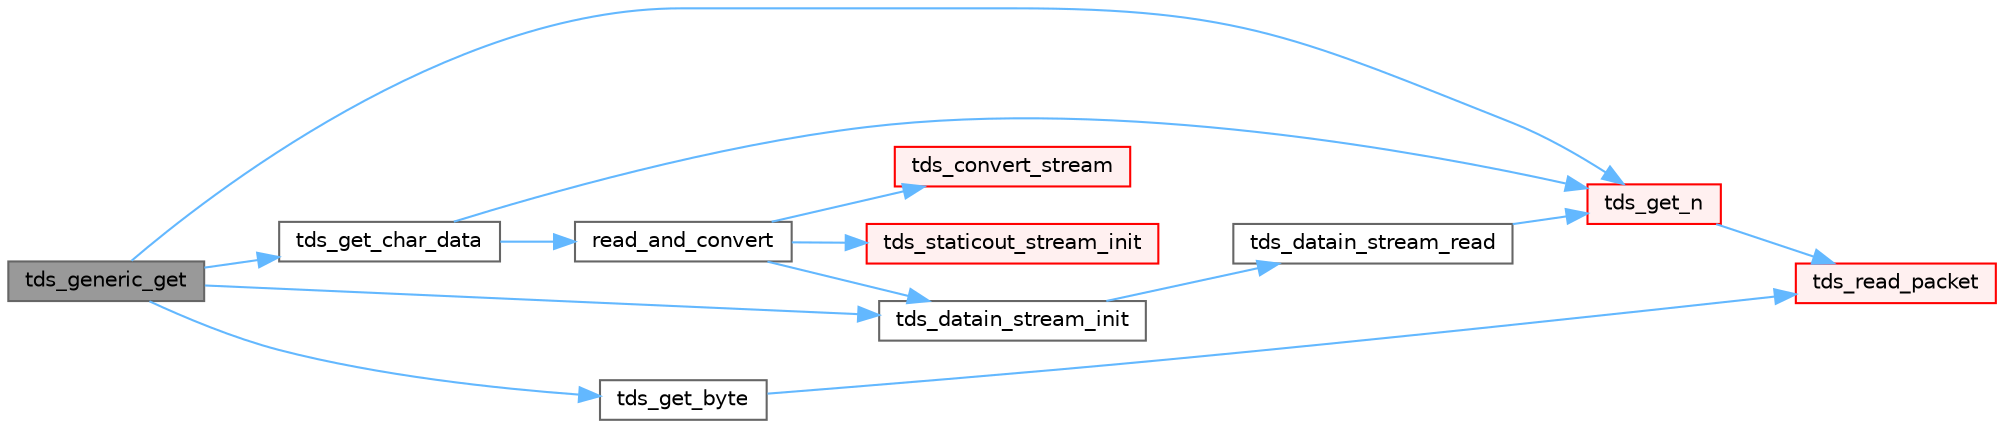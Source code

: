 digraph "tds_generic_get"
{
 // LATEX_PDF_SIZE
  bgcolor="transparent";
  edge [fontname=Helvetica,fontsize=10,labelfontname=Helvetica,labelfontsize=10];
  node [fontname=Helvetica,fontsize=10,shape=box,height=0.2,width=0.4];
  rankdir="LR";
  Node1 [id="Node000001",label="tds_generic_get",height=0.2,width=0.4,color="gray40", fillcolor="grey60", style="filled", fontcolor="black",tooltip="Read a data from wire."];
  Node1 -> Node2 [id="edge1_Node000001_Node000002",color="steelblue1",style="solid",tooltip=" "];
  Node2 [id="Node000002",label="tds_datain_stream_init",height=0.2,width=0.4,color="grey40", fillcolor="white", style="filled",URL="$a01479.html#abc3a77c8aa28842e7f28583cbabc1415",tooltip="Initialize a data input stream."];
  Node2 -> Node3 [id="edge2_Node000002_Node000003",color="steelblue1",style="solid",tooltip=" "];
  Node3 [id="Node000003",label="tds_datain_stream_read",height=0.2,width=0.4,color="grey40", fillcolor="white", style="filled",URL="$a01479.html#a04b537d889f7d4c9b9701eb81baf7efd",tooltip="Reads data from network for input stream."];
  Node3 -> Node4 [id="edge3_Node000003_Node000004",color="steelblue1",style="solid",tooltip=" "];
  Node4 [id="Node000004",label="tds_get_n",height=0.2,width=0.4,color="red", fillcolor="#FFF0F0", style="filled",URL="$a00591.html#gae777dd57e8d1bb40349d7d7d8434fddf",tooltip="Get N bytes from the buffer and return them in the already allocated space   given to us."];
  Node4 -> Node6 [id="edge4_Node000004_Node000006",color="steelblue1",style="solid",tooltip=" "];
  Node6 [id="Node000006",label="tds_read_packet",height=0.2,width=0.4,color="red", fillcolor="#FFF0F0", style="filled",URL="$a00591.html#ga410619783bdf2bb60b0f27a5578e0e07",tooltip="Read in one 'packet' from the server."];
  Node1 -> Node7 [id="edge5_Node000001_Node000007",color="steelblue1",style="solid",tooltip=" "];
  Node7 [id="Node000007",label="tds_get_byte",height=0.2,width=0.4,color="grey40", fillcolor="white", style="filled",URL="$a00591.html#ga0cb72d3f6943795c39db1fa692be0a58",tooltip="Return a single byte from the input buffer."];
  Node7 -> Node6 [id="edge6_Node000007_Node000006",color="steelblue1",style="solid",tooltip=" "];
  Node1 -> Node8 [id="edge7_Node000001_Node000008",color="steelblue1",style="solid",tooltip=" "];
  Node8 [id="Node000008",label="tds_get_char_data",height=0.2,width=0.4,color="grey40", fillcolor="white", style="filled",URL="$a00591.html#ga8d214089b6e97fc0da5e0be09f216d73",tooltip="Fetch character data the wire."];
  Node8 -> Node9 [id="edge8_Node000008_Node000009",color="steelblue1",style="solid",tooltip=" "];
  Node9 [id="Node000009",label="read_and_convert",height=0.2,width=0.4,color="grey40", fillcolor="white", style="filled",URL="$a00591.html#ga676c4dee6522815b16fdc8e448e43590",tooltip="For UTF-8 and similar, tds_iconv() may encounter a partial sequence when the chunk boundary is not al..."];
  Node9 -> Node10 [id="edge9_Node000009_Node000010",color="steelblue1",style="solid",tooltip=" "];
  Node10 [id="Node000010",label="tds_convert_stream",height=0.2,width=0.4,color="red", fillcolor="#FFF0F0", style="filled",URL="$a01479.html#a9d8eb43a81ff58ab423dce0ce95b9564",tooltip="Reads and writes from a stream converting characters."];
  Node9 -> Node2 [id="edge10_Node000009_Node000002",color="steelblue1",style="solid",tooltip=" "];
  Node9 -> Node14 [id="edge11_Node000009_Node000014",color="steelblue1",style="solid",tooltip=" "];
  Node14 [id="Node000014",label="tds_staticout_stream_init",height=0.2,width=0.4,color="red", fillcolor="#FFF0F0", style="filled",URL="$a01479.html#a9fe0d3799d2e3bde49b614c9d0c3785d",tooltip="Initialize an output stream for write into a static allocated buffer."];
  Node8 -> Node4 [id="edge12_Node000008_Node000004",color="steelblue1",style="solid",tooltip=" "];
  Node1 -> Node4 [id="edge13_Node000001_Node000004",color="steelblue1",style="solid",tooltip=" "];
}
